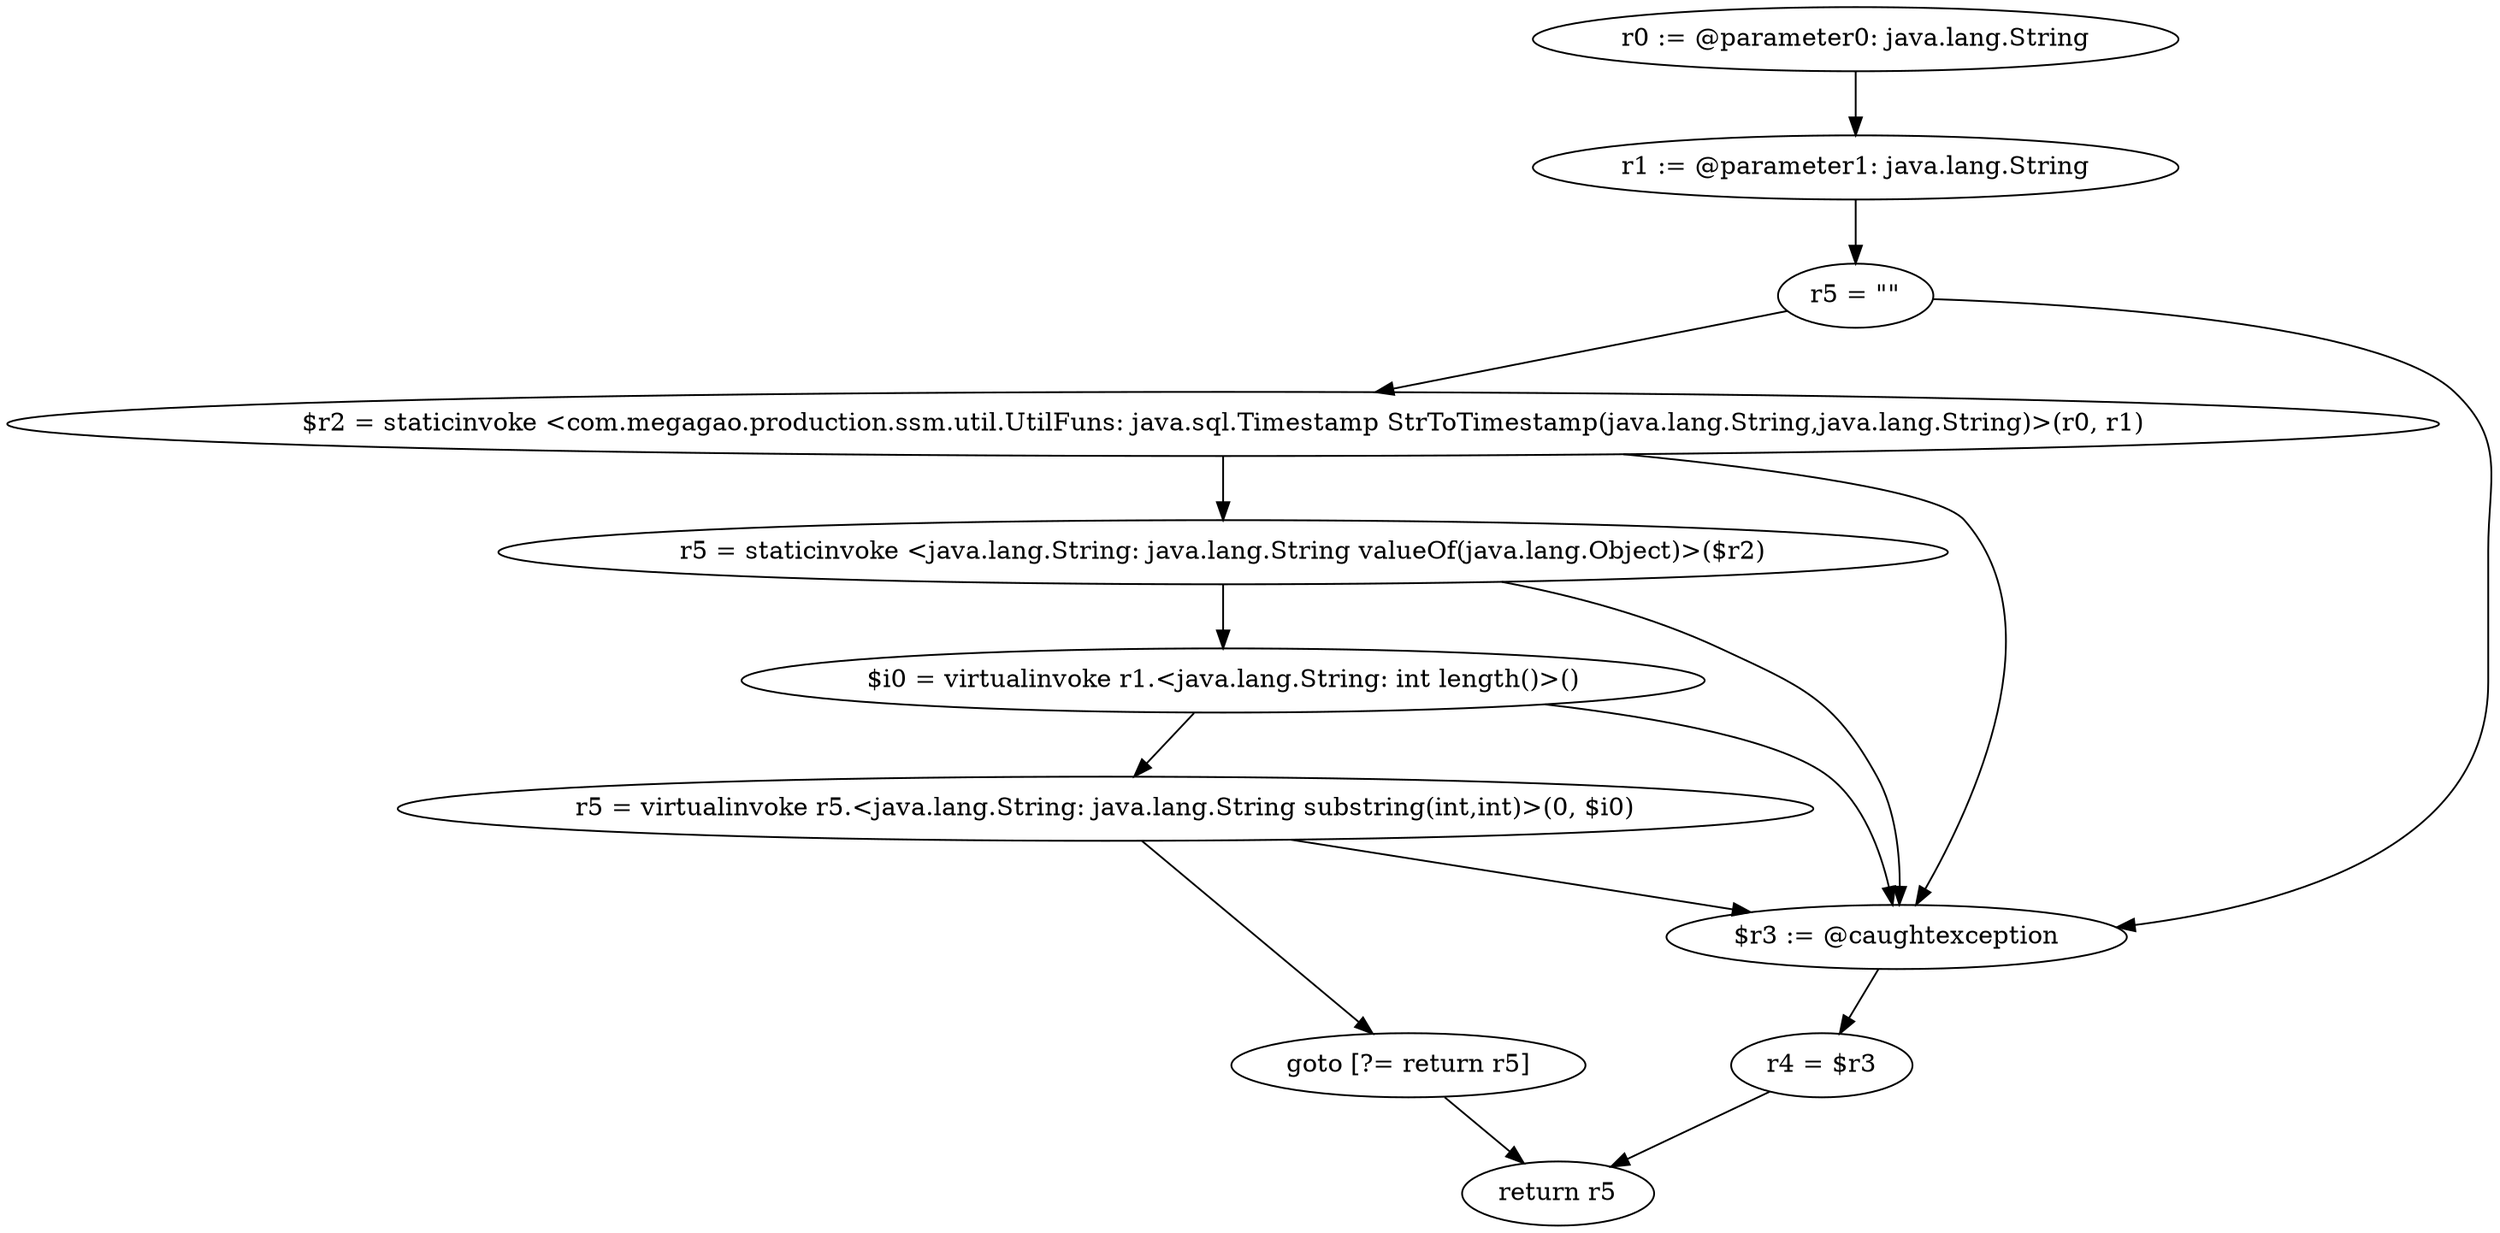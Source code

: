 digraph "unitGraph" {
    "r0 := @parameter0: java.lang.String"
    "r1 := @parameter1: java.lang.String"
    "r5 = \"\""
    "$r2 = staticinvoke <com.megagao.production.ssm.util.UtilFuns: java.sql.Timestamp StrToTimestamp(java.lang.String,java.lang.String)>(r0, r1)"
    "r5 = staticinvoke <java.lang.String: java.lang.String valueOf(java.lang.Object)>($r2)"
    "$i0 = virtualinvoke r1.<java.lang.String: int length()>()"
    "r5 = virtualinvoke r5.<java.lang.String: java.lang.String substring(int,int)>(0, $i0)"
    "goto [?= return r5]"
    "$r3 := @caughtexception"
    "r4 = $r3"
    "return r5"
    "r0 := @parameter0: java.lang.String"->"r1 := @parameter1: java.lang.String";
    "r1 := @parameter1: java.lang.String"->"r5 = \"\"";
    "r5 = \"\""->"$r2 = staticinvoke <com.megagao.production.ssm.util.UtilFuns: java.sql.Timestamp StrToTimestamp(java.lang.String,java.lang.String)>(r0, r1)";
    "r5 = \"\""->"$r3 := @caughtexception";
    "$r2 = staticinvoke <com.megagao.production.ssm.util.UtilFuns: java.sql.Timestamp StrToTimestamp(java.lang.String,java.lang.String)>(r0, r1)"->"r5 = staticinvoke <java.lang.String: java.lang.String valueOf(java.lang.Object)>($r2)";
    "$r2 = staticinvoke <com.megagao.production.ssm.util.UtilFuns: java.sql.Timestamp StrToTimestamp(java.lang.String,java.lang.String)>(r0, r1)"->"$r3 := @caughtexception";
    "r5 = staticinvoke <java.lang.String: java.lang.String valueOf(java.lang.Object)>($r2)"->"$i0 = virtualinvoke r1.<java.lang.String: int length()>()";
    "r5 = staticinvoke <java.lang.String: java.lang.String valueOf(java.lang.Object)>($r2)"->"$r3 := @caughtexception";
    "$i0 = virtualinvoke r1.<java.lang.String: int length()>()"->"r5 = virtualinvoke r5.<java.lang.String: java.lang.String substring(int,int)>(0, $i0)";
    "$i0 = virtualinvoke r1.<java.lang.String: int length()>()"->"$r3 := @caughtexception";
    "r5 = virtualinvoke r5.<java.lang.String: java.lang.String substring(int,int)>(0, $i0)"->"goto [?= return r5]";
    "r5 = virtualinvoke r5.<java.lang.String: java.lang.String substring(int,int)>(0, $i0)"->"$r3 := @caughtexception";
    "goto [?= return r5]"->"return r5";
    "$r3 := @caughtexception"->"r4 = $r3";
    "r4 = $r3"->"return r5";
}
